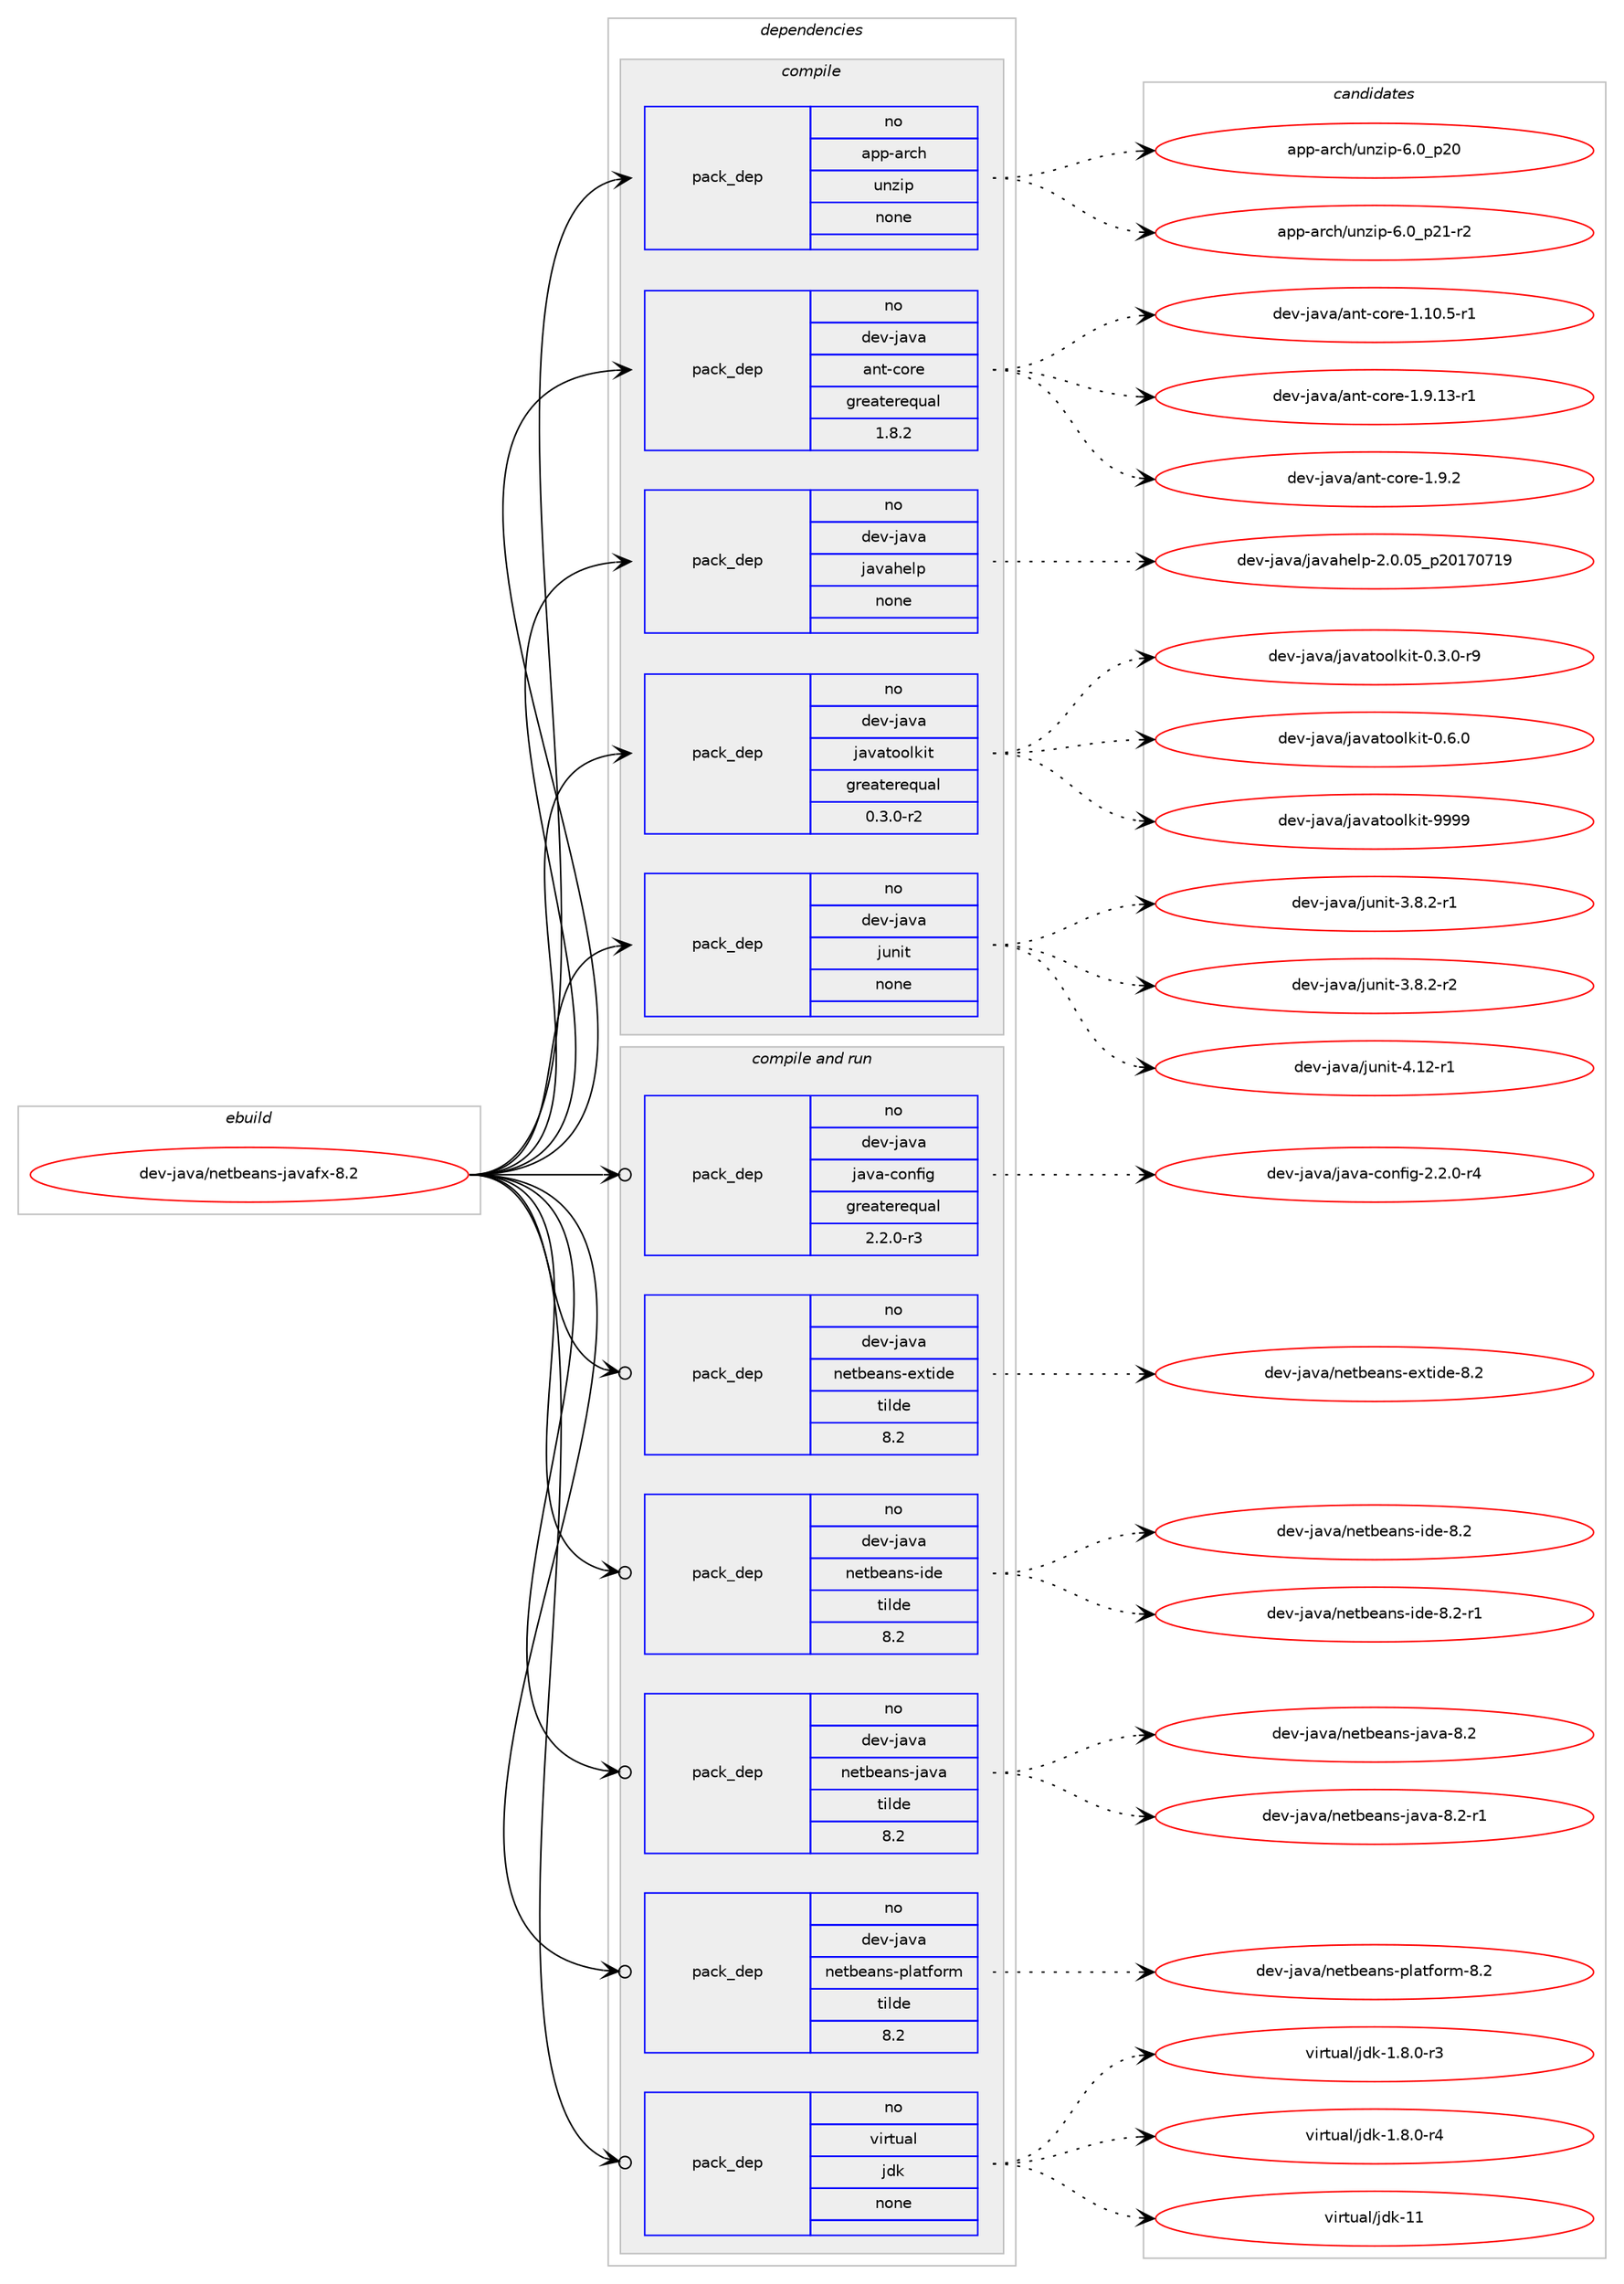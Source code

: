 digraph prolog {

# *************
# Graph options
# *************

newrank=true;
concentrate=true;
compound=true;
graph [rankdir=LR,fontname=Helvetica,fontsize=10,ranksep=1.5];#, ranksep=2.5, nodesep=0.2];
edge  [arrowhead=vee];
node  [fontname=Helvetica,fontsize=10];

# **********
# The ebuild
# **********

subgraph cluster_leftcol {
color=gray;
rank=same;
label=<<i>ebuild</i>>;
id [label="dev-java/netbeans-javafx-8.2", color=red, width=4, href="../dev-java/netbeans-javafx-8.2.svg"];
}

# ****************
# The dependencies
# ****************

subgraph cluster_midcol {
color=gray;
label=<<i>dependencies</i>>;
subgraph cluster_compile {
fillcolor="#eeeeee";
style=filled;
label=<<i>compile</i>>;
subgraph pack970194 {
dependency1355741 [label=<<TABLE BORDER="0" CELLBORDER="1" CELLSPACING="0" CELLPADDING="4" WIDTH="220"><TR><TD ROWSPAN="6" CELLPADDING="30">pack_dep</TD></TR><TR><TD WIDTH="110">no</TD></TR><TR><TD>app-arch</TD></TR><TR><TD>unzip</TD></TR><TR><TD>none</TD></TR><TR><TD></TD></TR></TABLE>>, shape=none, color=blue];
}
id:e -> dependency1355741:w [weight=20,style="solid",arrowhead="vee"];
subgraph pack970195 {
dependency1355742 [label=<<TABLE BORDER="0" CELLBORDER="1" CELLSPACING="0" CELLPADDING="4" WIDTH="220"><TR><TD ROWSPAN="6" CELLPADDING="30">pack_dep</TD></TR><TR><TD WIDTH="110">no</TD></TR><TR><TD>dev-java</TD></TR><TR><TD>ant-core</TD></TR><TR><TD>greaterequal</TD></TR><TR><TD>1.8.2</TD></TR></TABLE>>, shape=none, color=blue];
}
id:e -> dependency1355742:w [weight=20,style="solid",arrowhead="vee"];
subgraph pack970196 {
dependency1355743 [label=<<TABLE BORDER="0" CELLBORDER="1" CELLSPACING="0" CELLPADDING="4" WIDTH="220"><TR><TD ROWSPAN="6" CELLPADDING="30">pack_dep</TD></TR><TR><TD WIDTH="110">no</TD></TR><TR><TD>dev-java</TD></TR><TR><TD>javahelp</TD></TR><TR><TD>none</TD></TR><TR><TD></TD></TR></TABLE>>, shape=none, color=blue];
}
id:e -> dependency1355743:w [weight=20,style="solid",arrowhead="vee"];
subgraph pack970197 {
dependency1355744 [label=<<TABLE BORDER="0" CELLBORDER="1" CELLSPACING="0" CELLPADDING="4" WIDTH="220"><TR><TD ROWSPAN="6" CELLPADDING="30">pack_dep</TD></TR><TR><TD WIDTH="110">no</TD></TR><TR><TD>dev-java</TD></TR><TR><TD>javatoolkit</TD></TR><TR><TD>greaterequal</TD></TR><TR><TD>0.3.0-r2</TD></TR></TABLE>>, shape=none, color=blue];
}
id:e -> dependency1355744:w [weight=20,style="solid",arrowhead="vee"];
subgraph pack970198 {
dependency1355745 [label=<<TABLE BORDER="0" CELLBORDER="1" CELLSPACING="0" CELLPADDING="4" WIDTH="220"><TR><TD ROWSPAN="6" CELLPADDING="30">pack_dep</TD></TR><TR><TD WIDTH="110">no</TD></TR><TR><TD>dev-java</TD></TR><TR><TD>junit</TD></TR><TR><TD>none</TD></TR><TR><TD></TD></TR></TABLE>>, shape=none, color=blue];
}
id:e -> dependency1355745:w [weight=20,style="solid",arrowhead="vee"];
}
subgraph cluster_compileandrun {
fillcolor="#eeeeee";
style=filled;
label=<<i>compile and run</i>>;
subgraph pack970199 {
dependency1355746 [label=<<TABLE BORDER="0" CELLBORDER="1" CELLSPACING="0" CELLPADDING="4" WIDTH="220"><TR><TD ROWSPAN="6" CELLPADDING="30">pack_dep</TD></TR><TR><TD WIDTH="110">no</TD></TR><TR><TD>dev-java</TD></TR><TR><TD>java-config</TD></TR><TR><TD>greaterequal</TD></TR><TR><TD>2.2.0-r3</TD></TR></TABLE>>, shape=none, color=blue];
}
id:e -> dependency1355746:w [weight=20,style="solid",arrowhead="odotvee"];
subgraph pack970200 {
dependency1355747 [label=<<TABLE BORDER="0" CELLBORDER="1" CELLSPACING="0" CELLPADDING="4" WIDTH="220"><TR><TD ROWSPAN="6" CELLPADDING="30">pack_dep</TD></TR><TR><TD WIDTH="110">no</TD></TR><TR><TD>dev-java</TD></TR><TR><TD>netbeans-extide</TD></TR><TR><TD>tilde</TD></TR><TR><TD>8.2</TD></TR></TABLE>>, shape=none, color=blue];
}
id:e -> dependency1355747:w [weight=20,style="solid",arrowhead="odotvee"];
subgraph pack970201 {
dependency1355748 [label=<<TABLE BORDER="0" CELLBORDER="1" CELLSPACING="0" CELLPADDING="4" WIDTH="220"><TR><TD ROWSPAN="6" CELLPADDING="30">pack_dep</TD></TR><TR><TD WIDTH="110">no</TD></TR><TR><TD>dev-java</TD></TR><TR><TD>netbeans-ide</TD></TR><TR><TD>tilde</TD></TR><TR><TD>8.2</TD></TR></TABLE>>, shape=none, color=blue];
}
id:e -> dependency1355748:w [weight=20,style="solid",arrowhead="odotvee"];
subgraph pack970202 {
dependency1355749 [label=<<TABLE BORDER="0" CELLBORDER="1" CELLSPACING="0" CELLPADDING="4" WIDTH="220"><TR><TD ROWSPAN="6" CELLPADDING="30">pack_dep</TD></TR><TR><TD WIDTH="110">no</TD></TR><TR><TD>dev-java</TD></TR><TR><TD>netbeans-java</TD></TR><TR><TD>tilde</TD></TR><TR><TD>8.2</TD></TR></TABLE>>, shape=none, color=blue];
}
id:e -> dependency1355749:w [weight=20,style="solid",arrowhead="odotvee"];
subgraph pack970203 {
dependency1355750 [label=<<TABLE BORDER="0" CELLBORDER="1" CELLSPACING="0" CELLPADDING="4" WIDTH="220"><TR><TD ROWSPAN="6" CELLPADDING="30">pack_dep</TD></TR><TR><TD WIDTH="110">no</TD></TR><TR><TD>dev-java</TD></TR><TR><TD>netbeans-platform</TD></TR><TR><TD>tilde</TD></TR><TR><TD>8.2</TD></TR></TABLE>>, shape=none, color=blue];
}
id:e -> dependency1355750:w [weight=20,style="solid",arrowhead="odotvee"];
subgraph pack970204 {
dependency1355751 [label=<<TABLE BORDER="0" CELLBORDER="1" CELLSPACING="0" CELLPADDING="4" WIDTH="220"><TR><TD ROWSPAN="6" CELLPADDING="30">pack_dep</TD></TR><TR><TD WIDTH="110">no</TD></TR><TR><TD>virtual</TD></TR><TR><TD>jdk</TD></TR><TR><TD>none</TD></TR><TR><TD></TD></TR></TABLE>>, shape=none, color=blue];
}
id:e -> dependency1355751:w [weight=20,style="solid",arrowhead="odotvee"];
}
subgraph cluster_run {
fillcolor="#eeeeee";
style=filled;
label=<<i>run</i>>;
}
}

# **************
# The candidates
# **************

subgraph cluster_choices {
rank=same;
color=gray;
label=<<i>candidates</i>>;

subgraph choice970194 {
color=black;
nodesep=1;
choice971121124597114991044711711012210511245544648951125048 [label="app-arch/unzip-6.0_p20", color=red, width=4,href="../app-arch/unzip-6.0_p20.svg"];
choice9711211245971149910447117110122105112455446489511250494511450 [label="app-arch/unzip-6.0_p21-r2", color=red, width=4,href="../app-arch/unzip-6.0_p21-r2.svg"];
dependency1355741:e -> choice971121124597114991044711711012210511245544648951125048:w [style=dotted,weight="100"];
dependency1355741:e -> choice9711211245971149910447117110122105112455446489511250494511450:w [style=dotted,weight="100"];
}
subgraph choice970195 {
color=black;
nodesep=1;
choice10010111845106971189747971101164599111114101454946494846534511449 [label="dev-java/ant-core-1.10.5-r1", color=red, width=4,href="../dev-java/ant-core-1.10.5-r1.svg"];
choice10010111845106971189747971101164599111114101454946574649514511449 [label="dev-java/ant-core-1.9.13-r1", color=red, width=4,href="../dev-java/ant-core-1.9.13-r1.svg"];
choice10010111845106971189747971101164599111114101454946574650 [label="dev-java/ant-core-1.9.2", color=red, width=4,href="../dev-java/ant-core-1.9.2.svg"];
dependency1355742:e -> choice10010111845106971189747971101164599111114101454946494846534511449:w [style=dotted,weight="100"];
dependency1355742:e -> choice10010111845106971189747971101164599111114101454946574649514511449:w [style=dotted,weight="100"];
dependency1355742:e -> choice10010111845106971189747971101164599111114101454946574650:w [style=dotted,weight="100"];
}
subgraph choice970196 {
color=black;
nodesep=1;
choice10010111845106971189747106971189710410110811245504648464853951125048495548554957 [label="dev-java/javahelp-2.0.05_p20170719", color=red, width=4,href="../dev-java/javahelp-2.0.05_p20170719.svg"];
dependency1355743:e -> choice10010111845106971189747106971189710410110811245504648464853951125048495548554957:w [style=dotted,weight="100"];
}
subgraph choice970197 {
color=black;
nodesep=1;
choice1001011184510697118974710697118971161111111081071051164548465146484511457 [label="dev-java/javatoolkit-0.3.0-r9", color=red, width=4,href="../dev-java/javatoolkit-0.3.0-r9.svg"];
choice100101118451069711897471069711897116111111108107105116454846544648 [label="dev-java/javatoolkit-0.6.0", color=red, width=4,href="../dev-java/javatoolkit-0.6.0.svg"];
choice1001011184510697118974710697118971161111111081071051164557575757 [label="dev-java/javatoolkit-9999", color=red, width=4,href="../dev-java/javatoolkit-9999.svg"];
dependency1355744:e -> choice1001011184510697118974710697118971161111111081071051164548465146484511457:w [style=dotted,weight="100"];
dependency1355744:e -> choice100101118451069711897471069711897116111111108107105116454846544648:w [style=dotted,weight="100"];
dependency1355744:e -> choice1001011184510697118974710697118971161111111081071051164557575757:w [style=dotted,weight="100"];
}
subgraph choice970198 {
color=black;
nodesep=1;
choice100101118451069711897471061171101051164551465646504511449 [label="dev-java/junit-3.8.2-r1", color=red, width=4,href="../dev-java/junit-3.8.2-r1.svg"];
choice100101118451069711897471061171101051164551465646504511450 [label="dev-java/junit-3.8.2-r2", color=red, width=4,href="../dev-java/junit-3.8.2-r2.svg"];
choice1001011184510697118974710611711010511645524649504511449 [label="dev-java/junit-4.12-r1", color=red, width=4,href="../dev-java/junit-4.12-r1.svg"];
dependency1355745:e -> choice100101118451069711897471061171101051164551465646504511449:w [style=dotted,weight="100"];
dependency1355745:e -> choice100101118451069711897471061171101051164551465646504511450:w [style=dotted,weight="100"];
dependency1355745:e -> choice1001011184510697118974710611711010511645524649504511449:w [style=dotted,weight="100"];
}
subgraph choice970199 {
color=black;
nodesep=1;
choice10010111845106971189747106971189745991111101021051034550465046484511452 [label="dev-java/java-config-2.2.0-r4", color=red, width=4,href="../dev-java/java-config-2.2.0-r4.svg"];
dependency1355746:e -> choice10010111845106971189747106971189745991111101021051034550465046484511452:w [style=dotted,weight="100"];
}
subgraph choice970200 {
color=black;
nodesep=1;
choice1001011184510697118974711010111698101971101154510112011610510010145564650 [label="dev-java/netbeans-extide-8.2", color=red, width=4,href="../dev-java/netbeans-extide-8.2.svg"];
dependency1355747:e -> choice1001011184510697118974711010111698101971101154510112011610510010145564650:w [style=dotted,weight="100"];
}
subgraph choice970201 {
color=black;
nodesep=1;
choice1001011184510697118974711010111698101971101154510510010145564650 [label="dev-java/netbeans-ide-8.2", color=red, width=4,href="../dev-java/netbeans-ide-8.2.svg"];
choice10010111845106971189747110101116981019711011545105100101455646504511449 [label="dev-java/netbeans-ide-8.2-r1", color=red, width=4,href="../dev-java/netbeans-ide-8.2-r1.svg"];
dependency1355748:e -> choice1001011184510697118974711010111698101971101154510510010145564650:w [style=dotted,weight="100"];
dependency1355748:e -> choice10010111845106971189747110101116981019711011545105100101455646504511449:w [style=dotted,weight="100"];
}
subgraph choice970202 {
color=black;
nodesep=1;
choice10010111845106971189747110101116981019711011545106971189745564650 [label="dev-java/netbeans-java-8.2", color=red, width=4,href="../dev-java/netbeans-java-8.2.svg"];
choice100101118451069711897471101011169810197110115451069711897455646504511449 [label="dev-java/netbeans-java-8.2-r1", color=red, width=4,href="../dev-java/netbeans-java-8.2-r1.svg"];
dependency1355749:e -> choice10010111845106971189747110101116981019711011545106971189745564650:w [style=dotted,weight="100"];
dependency1355749:e -> choice100101118451069711897471101011169810197110115451069711897455646504511449:w [style=dotted,weight="100"];
}
subgraph choice970203 {
color=black;
nodesep=1;
choice100101118451069711897471101011169810197110115451121089711610211111410945564650 [label="dev-java/netbeans-platform-8.2", color=red, width=4,href="../dev-java/netbeans-platform-8.2.svg"];
dependency1355750:e -> choice100101118451069711897471101011169810197110115451121089711610211111410945564650:w [style=dotted,weight="100"];
}
subgraph choice970204 {
color=black;
nodesep=1;
choice11810511411611797108471061001074549465646484511451 [label="virtual/jdk-1.8.0-r3", color=red, width=4,href="../virtual/jdk-1.8.0-r3.svg"];
choice11810511411611797108471061001074549465646484511452 [label="virtual/jdk-1.8.0-r4", color=red, width=4,href="../virtual/jdk-1.8.0-r4.svg"];
choice1181051141161179710847106100107454949 [label="virtual/jdk-11", color=red, width=4,href="../virtual/jdk-11.svg"];
dependency1355751:e -> choice11810511411611797108471061001074549465646484511451:w [style=dotted,weight="100"];
dependency1355751:e -> choice11810511411611797108471061001074549465646484511452:w [style=dotted,weight="100"];
dependency1355751:e -> choice1181051141161179710847106100107454949:w [style=dotted,weight="100"];
}
}

}

